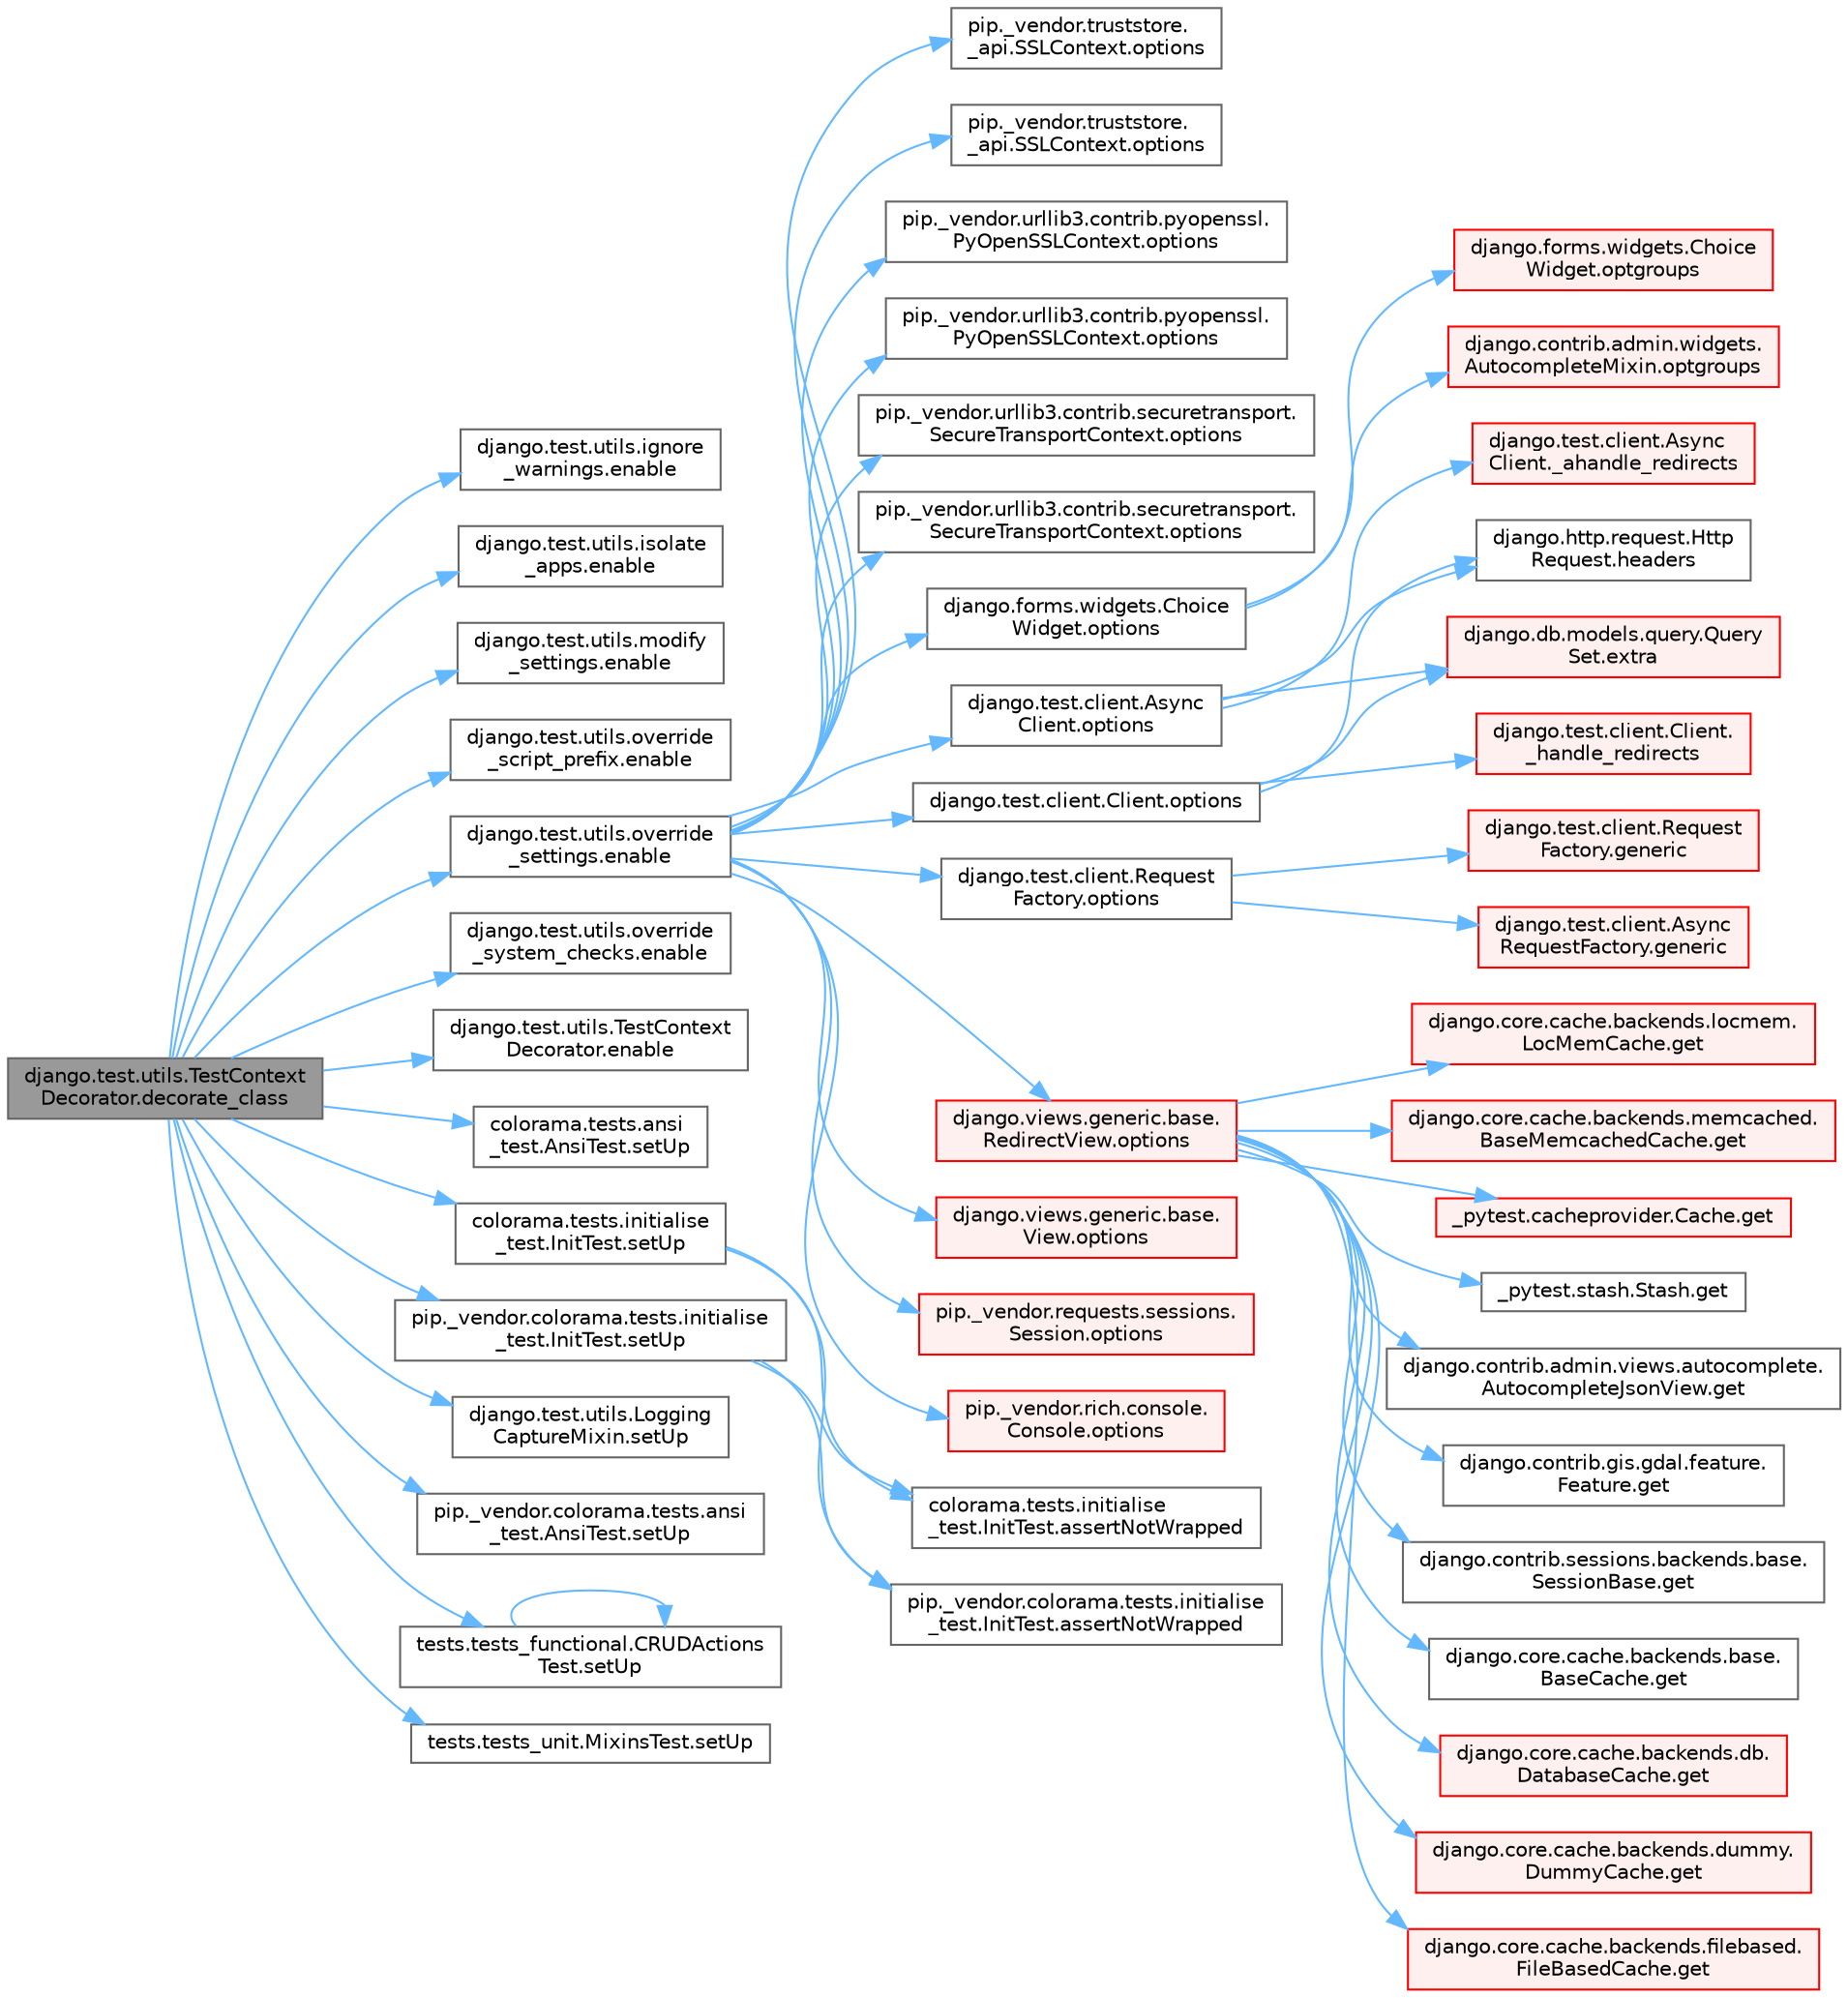 digraph "django.test.utils.TestContextDecorator.decorate_class"
{
 // LATEX_PDF_SIZE
  bgcolor="transparent";
  edge [fontname=Helvetica,fontsize=10,labelfontname=Helvetica,labelfontsize=10];
  node [fontname=Helvetica,fontsize=10,shape=box,height=0.2,width=0.4];
  rankdir="LR";
  Node1 [id="Node000001",label="django.test.utils.TestContext\lDecorator.decorate_class",height=0.2,width=0.4,color="gray40", fillcolor="grey60", style="filled", fontcolor="black",tooltip=" "];
  Node1 -> Node2 [id="edge1_Node000001_Node000002",color="steelblue1",style="solid",tooltip=" "];
  Node2 [id="Node000002",label="django.test.utils.ignore\l_warnings.enable",height=0.2,width=0.4,color="grey40", fillcolor="white", style="filled",URL="$classdjango_1_1test_1_1utils_1_1ignore__warnings.html#ac6b9cc6ef712234fee86ec98b33037cb",tooltip=" "];
  Node1 -> Node3 [id="edge2_Node000001_Node000003",color="steelblue1",style="solid",tooltip=" "];
  Node3 [id="Node000003",label="django.test.utils.isolate\l_apps.enable",height=0.2,width=0.4,color="grey40", fillcolor="white", style="filled",URL="$classdjango_1_1test_1_1utils_1_1isolate__apps.html#a639cc719c79f1994c4b4855a982a78df",tooltip=" "];
  Node1 -> Node4 [id="edge3_Node000001_Node000004",color="steelblue1",style="solid",tooltip=" "];
  Node4 [id="Node000004",label="django.test.utils.modify\l_settings.enable",height=0.2,width=0.4,color="grey40", fillcolor="white", style="filled",URL="$classdjango_1_1test_1_1utils_1_1modify__settings.html#af320542775095b26ebfc6f6c07d508eb",tooltip=" "];
  Node1 -> Node5 [id="edge4_Node000001_Node000005",color="steelblue1",style="solid",tooltip=" "];
  Node5 [id="Node000005",label="django.test.utils.override\l_script_prefix.enable",height=0.2,width=0.4,color="grey40", fillcolor="white", style="filled",URL="$classdjango_1_1test_1_1utils_1_1override__script__prefix.html#a30b156e66efc7202c80f627f17eba4b3",tooltip=" "];
  Node1 -> Node6 [id="edge5_Node000001_Node000006",color="steelblue1",style="solid",tooltip=" "];
  Node6 [id="Node000006",label="django.test.utils.override\l_settings.enable",height=0.2,width=0.4,color="grey40", fillcolor="white", style="filled",URL="$classdjango_1_1test_1_1utils_1_1override__settings.html#a5b31628f15a2dcfdc871288ea5ad1c75",tooltip=" "];
  Node6 -> Node7 [id="edge6_Node000006_Node000007",color="steelblue1",style="solid",tooltip=" "];
  Node7 [id="Node000007",label="django.forms.widgets.Choice\lWidget.options",height=0.2,width=0.4,color="grey40", fillcolor="white", style="filled",URL="$classdjango_1_1forms_1_1widgets_1_1_choice_widget.html#a8575b90386fc2027f38ea00133cef250",tooltip=" "];
  Node7 -> Node8 [id="edge7_Node000007_Node000008",color="steelblue1",style="solid",tooltip=" "];
  Node8 [id="Node000008",label="django.contrib.admin.widgets.\lAutocompleteMixin.optgroups",height=0.2,width=0.4,color="red", fillcolor="#FFF0F0", style="filled",URL="$classdjango_1_1contrib_1_1admin_1_1widgets_1_1_autocomplete_mixin.html#a638ff1cf500030285676b090c8eee8f9",tooltip=" "];
  Node7 -> Node1932 [id="edge8_Node000007_Node001932",color="steelblue1",style="solid",tooltip=" "];
  Node1932 [id="Node001932",label="django.forms.widgets.Choice\lWidget.optgroups",height=0.2,width=0.4,color="red", fillcolor="#FFF0F0", style="filled",URL="$classdjango_1_1forms_1_1widgets_1_1_choice_widget.html#af1d09b0d42de6f6f30d2f9d577cf2fb4",tooltip=" "];
  Node6 -> Node262 [id="edge9_Node000006_Node000262",color="steelblue1",style="solid",tooltip=" "];
  Node262 [id="Node000262",label="django.test.client.Async\lClient.options",height=0.2,width=0.4,color="grey40", fillcolor="white", style="filled",URL="$classdjango_1_1test_1_1client_1_1_async_client.html#a84509c6347cbc018e6335b924ec841a2",tooltip=" "];
  Node262 -> Node263 [id="edge10_Node000262_Node000263",color="steelblue1",style="solid",tooltip=" "];
  Node263 [id="Node000263",label="django.test.client.Async\lClient._ahandle_redirects",height=0.2,width=0.4,color="red", fillcolor="#FFF0F0", style="filled",URL="$classdjango_1_1test_1_1client_1_1_async_client.html#a8740fe0dc39e7fe74e515be78449ee76",tooltip=" "];
  Node262 -> Node1233 [id="edge11_Node000262_Node001233",color="steelblue1",style="solid",tooltip=" "];
  Node1233 [id="Node001233",label="django.db.models.query.Query\lSet.extra",height=0.2,width=0.4,color="red", fillcolor="#FFF0F0", style="filled",URL="$classdjango_1_1db_1_1models_1_1query_1_1_query_set.html#ae54983d1fa1ba41e84f20cea946cde79",tooltip=" "];
  Node262 -> Node371 [id="edge12_Node000262_Node000371",color="steelblue1",style="solid",tooltip=" "];
  Node371 [id="Node000371",label="django.http.request.Http\lRequest.headers",height=0.2,width=0.4,color="grey40", fillcolor="white", style="filled",URL="$classdjango_1_1http_1_1request_1_1_http_request.html#a757d86c06e163aa94180817723ce1b9c",tooltip=" "];
  Node6 -> Node1459 [id="edge13_Node000006_Node001459",color="steelblue1",style="solid",tooltip=" "];
  Node1459 [id="Node001459",label="django.test.client.Client.options",height=0.2,width=0.4,color="grey40", fillcolor="white", style="filled",URL="$classdjango_1_1test_1_1client_1_1_client.html#a839ea6375ca2184b3b60550938b6824c",tooltip=" "];
  Node1459 -> Node1460 [id="edge14_Node001459_Node001460",color="steelblue1",style="solid",tooltip=" "];
  Node1460 [id="Node001460",label="django.test.client.Client.\l_handle_redirects",height=0.2,width=0.4,color="red", fillcolor="#FFF0F0", style="filled",URL="$classdjango_1_1test_1_1client_1_1_client.html#a234b328f33c374ad181aa49c6515d469",tooltip=" "];
  Node1459 -> Node1233 [id="edge15_Node001459_Node001233",color="steelblue1",style="solid",tooltip=" "];
  Node1459 -> Node371 [id="edge16_Node001459_Node000371",color="steelblue1",style="solid",tooltip=" "];
  Node6 -> Node1461 [id="edge17_Node000006_Node001461",color="steelblue1",style="solid",tooltip=" "];
  Node1461 [id="Node001461",label="django.test.client.Request\lFactory.options",height=0.2,width=0.4,color="grey40", fillcolor="white", style="filled",URL="$classdjango_1_1test_1_1client_1_1_request_factory.html#a438a7e1be2437d680cd78d11dee77c54",tooltip=" "];
  Node1461 -> Node1462 [id="edge18_Node001461_Node001462",color="steelblue1",style="solid",tooltip=" "];
  Node1462 [id="Node001462",label="django.test.client.Async\lRequestFactory.generic",height=0.2,width=0.4,color="red", fillcolor="#FFF0F0", style="filled",URL="$classdjango_1_1test_1_1client_1_1_async_request_factory.html#a470d6888694e77c09bd7d8bf6d588233",tooltip=" "];
  Node1461 -> Node1464 [id="edge19_Node001461_Node001464",color="steelblue1",style="solid",tooltip=" "];
  Node1464 [id="Node001464",label="django.test.client.Request\lFactory.generic",height=0.2,width=0.4,color="red", fillcolor="#FFF0F0", style="filled",URL="$classdjango_1_1test_1_1client_1_1_request_factory.html#a24740fe264de91d8c4c1205c9172206d",tooltip=" "];
  Node6 -> Node1465 [id="edge20_Node000006_Node001465",color="steelblue1",style="solid",tooltip=" "];
  Node1465 [id="Node001465",label="django.views.generic.base.\lRedirectView.options",height=0.2,width=0.4,color="red", fillcolor="#FFF0F0", style="filled",URL="$classdjango_1_1views_1_1generic_1_1base_1_1_redirect_view.html#a444de156c79647344c987295c47a76e1",tooltip=" "];
  Node1465 -> Node266 [id="edge21_Node001465_Node000266",color="steelblue1",style="solid",tooltip=" "];
  Node266 [id="Node000266",label="_pytest.cacheprovider.Cache.get",height=0.2,width=0.4,color="red", fillcolor="#FFF0F0", style="filled",URL="$class__pytest_1_1cacheprovider_1_1_cache.html#a752b42a7c4034371bcd23244b1862148",tooltip=" "];
  Node1465 -> Node268 [id="edge22_Node001465_Node000268",color="steelblue1",style="solid",tooltip=" "];
  Node268 [id="Node000268",label="_pytest.stash.Stash.get",height=0.2,width=0.4,color="grey40", fillcolor="white", style="filled",URL="$class__pytest_1_1stash_1_1_stash.html#a7fec5e28d31d41b05838c98ac277c8c5",tooltip=" "];
  Node1465 -> Node269 [id="edge23_Node001465_Node000269",color="steelblue1",style="solid",tooltip=" "];
  Node269 [id="Node000269",label="django.contrib.admin.views.autocomplete.\lAutocompleteJsonView.get",height=0.2,width=0.4,color="grey40", fillcolor="white", style="filled",URL="$classdjango_1_1contrib_1_1admin_1_1views_1_1autocomplete_1_1_autocomplete_json_view.html#a34a861d7d91bddbce574ab88c184895e",tooltip=" "];
  Node1465 -> Node270 [id="edge24_Node001465_Node000270",color="steelblue1",style="solid",tooltip=" "];
  Node270 [id="Node000270",label="django.contrib.gis.gdal.feature.\lFeature.get",height=0.2,width=0.4,color="grey40", fillcolor="white", style="filled",URL="$classdjango_1_1contrib_1_1gis_1_1gdal_1_1feature_1_1_feature.html#a21986d93135566e82dd6f57de5e37038",tooltip=" "];
  Node1465 -> Node271 [id="edge25_Node001465_Node000271",color="steelblue1",style="solid",tooltip=" "];
  Node271 [id="Node000271",label="django.contrib.sessions.backends.base.\lSessionBase.get",height=0.2,width=0.4,color="grey40", fillcolor="white", style="filled",URL="$classdjango_1_1contrib_1_1sessions_1_1backends_1_1base_1_1_session_base.html#a7d41576dd78ee0cae19d35e409a0dac4",tooltip=" "];
  Node1465 -> Node272 [id="edge26_Node001465_Node000272",color="steelblue1",style="solid",tooltip=" "];
  Node272 [id="Node000272",label="django.core.cache.backends.base.\lBaseCache.get",height=0.2,width=0.4,color="grey40", fillcolor="white", style="filled",URL="$classdjango_1_1core_1_1cache_1_1backends_1_1base_1_1_base_cache.html#a670decaea5fb02f8e13f62c4a8d3b691",tooltip=" "];
  Node1465 -> Node273 [id="edge27_Node001465_Node000273",color="steelblue1",style="solid",tooltip=" "];
  Node273 [id="Node000273",label="django.core.cache.backends.db.\lDatabaseCache.get",height=0.2,width=0.4,color="red", fillcolor="#FFF0F0", style="filled",URL="$classdjango_1_1core_1_1cache_1_1backends_1_1db_1_1_database_cache.html#ab7c8bab4308c7ceac722a940914fedf1",tooltip=" "];
  Node1465 -> Node275 [id="edge28_Node001465_Node000275",color="steelblue1",style="solid",tooltip=" "];
  Node275 [id="Node000275",label="django.core.cache.backends.dummy.\lDummyCache.get",height=0.2,width=0.4,color="red", fillcolor="#FFF0F0", style="filled",URL="$classdjango_1_1core_1_1cache_1_1backends_1_1dummy_1_1_dummy_cache.html#a91db0f78eeef15ccb77c8c518e12de81",tooltip=" "];
  Node1465 -> Node1466 [id="edge29_Node001465_Node001466",color="steelblue1",style="solid",tooltip=" "];
  Node1466 [id="Node001466",label="django.core.cache.backends.filebased.\lFileBasedCache.get",height=0.2,width=0.4,color="red", fillcolor="#FFF0F0", style="filled",URL="$classdjango_1_1core_1_1cache_1_1backends_1_1filebased_1_1_file_based_cache.html#a81478fa25dd545d6e223f4e3d6760646",tooltip=" "];
  Node1465 -> Node1722 [id="edge30_Node001465_Node001722",color="steelblue1",style="solid",tooltip=" "];
  Node1722 [id="Node001722",label="django.core.cache.backends.locmem.\lLocMemCache.get",height=0.2,width=0.4,color="red", fillcolor="#FFF0F0", style="filled",URL="$classdjango_1_1core_1_1cache_1_1backends_1_1locmem_1_1_loc_mem_cache.html#aeb7aff9d132188d4b106f42045eaf803",tooltip=" "];
  Node1465 -> Node1724 [id="edge31_Node001465_Node001724",color="steelblue1",style="solid",tooltip=" "];
  Node1724 [id="Node001724",label="django.core.cache.backends.memcached.\lBaseMemcachedCache.get",height=0.2,width=0.4,color="red", fillcolor="#FFF0F0", style="filled",URL="$classdjango_1_1core_1_1cache_1_1backends_1_1memcached_1_1_base_memcached_cache.html#ad5e6be20ce407cf4548603d3b413c56e",tooltip=" "];
  Node6 -> Node1653 [id="edge32_Node000006_Node001653",color="steelblue1",style="solid",tooltip=" "];
  Node1653 [id="Node001653",label="django.views.generic.base.\lView.options",height=0.2,width=0.4,color="red", fillcolor="#FFF0F0", style="filled",URL="$classdjango_1_1views_1_1generic_1_1base_1_1_view.html#a4d1dc440a5bae11bd7859d20ca9948e1",tooltip=" "];
  Node6 -> Node1656 [id="edge33_Node000006_Node001656",color="steelblue1",style="solid",tooltip=" "];
  Node1656 [id="Node001656",label="pip._vendor.requests.sessions.\lSession.options",height=0.2,width=0.4,color="red", fillcolor="#FFF0F0", style="filled",URL="$classpip_1_1__vendor_1_1requests_1_1sessions_1_1_session.html#a210270880f90521b3b3014748ecd87e9",tooltip=" "];
  Node6 -> Node1657 [id="edge34_Node000006_Node001657",color="steelblue1",style="solid",tooltip=" "];
  Node1657 [id="Node001657",label="pip._vendor.rich.console.\lConsole.options",height=0.2,width=0.4,color="red", fillcolor="#FFF0F0", style="filled",URL="$classpip_1_1__vendor_1_1rich_1_1console_1_1_console.html#a41c8efe30ea45a9a4a3f8c34c688fe00",tooltip=" "];
  Node6 -> Node1694 [id="edge35_Node000006_Node001694",color="steelblue1",style="solid",tooltip=" "];
  Node1694 [id="Node001694",label="pip._vendor.truststore.\l_api.SSLContext.options",height=0.2,width=0.4,color="grey40", fillcolor="white", style="filled",URL="$classpip_1_1__vendor_1_1truststore_1_1__api_1_1_s_s_l_context.html#a6755b8a82c0de77273744b73a826678d",tooltip=" "];
  Node6 -> Node1695 [id="edge36_Node000006_Node001695",color="steelblue1",style="solid",tooltip=" "];
  Node1695 [id="Node001695",label="pip._vendor.truststore.\l_api.SSLContext.options",height=0.2,width=0.4,color="grey40", fillcolor="white", style="filled",URL="$classpip_1_1__vendor_1_1truststore_1_1__api_1_1_s_s_l_context.html#a90bd5b81f087b6628b2f681ce6cffcd6",tooltip=" "];
  Node6 -> Node1696 [id="edge37_Node000006_Node001696",color="steelblue1",style="solid",tooltip=" "];
  Node1696 [id="Node001696",label="pip._vendor.urllib3.contrib.pyopenssl.\lPyOpenSSLContext.options",height=0.2,width=0.4,color="grey40", fillcolor="white", style="filled",URL="$classpip_1_1__vendor_1_1urllib3_1_1contrib_1_1pyopenssl_1_1_py_open_s_s_l_context.html#a3f539cc9d4b91d2fb90d7f8aef3810c1",tooltip=" "];
  Node6 -> Node1697 [id="edge38_Node000006_Node001697",color="steelblue1",style="solid",tooltip=" "];
  Node1697 [id="Node001697",label="pip._vendor.urllib3.contrib.pyopenssl.\lPyOpenSSLContext.options",height=0.2,width=0.4,color="grey40", fillcolor="white", style="filled",URL="$classpip_1_1__vendor_1_1urllib3_1_1contrib_1_1pyopenssl_1_1_py_open_s_s_l_context.html#a8475fc4f3e83d92654b066a9422908dc",tooltip=" "];
  Node6 -> Node1698 [id="edge39_Node000006_Node001698",color="steelblue1",style="solid",tooltip=" "];
  Node1698 [id="Node001698",label="pip._vendor.urllib3.contrib.securetransport.\lSecureTransportContext.options",height=0.2,width=0.4,color="grey40", fillcolor="white", style="filled",URL="$classpip_1_1__vendor_1_1urllib3_1_1contrib_1_1securetransport_1_1_secure_transport_context.html#ae19920941647ed0b43e0ed7d96e12457",tooltip=" "];
  Node6 -> Node1699 [id="edge40_Node000006_Node001699",color="steelblue1",style="solid",tooltip=" "];
  Node1699 [id="Node001699",label="pip._vendor.urllib3.contrib.securetransport.\lSecureTransportContext.options",height=0.2,width=0.4,color="grey40", fillcolor="white", style="filled",URL="$classpip_1_1__vendor_1_1urllib3_1_1contrib_1_1securetransport_1_1_secure_transport_context.html#acf6c1ec11ca09e30c9c70d7dc26afacd",tooltip=" "];
  Node1 -> Node4531 [id="edge41_Node000001_Node004531",color="steelblue1",style="solid",tooltip=" "];
  Node4531 [id="Node004531",label="django.test.utils.override\l_system_checks.enable",height=0.2,width=0.4,color="grey40", fillcolor="white", style="filled",URL="$classdjango_1_1test_1_1utils_1_1override__system__checks.html#a5a4c8cc23ec5c207142c6171d1760c4a",tooltip=" "];
  Node1 -> Node4532 [id="edge42_Node000001_Node004532",color="steelblue1",style="solid",tooltip=" "];
  Node4532 [id="Node004532",label="django.test.utils.TestContext\lDecorator.enable",height=0.2,width=0.4,color="grey40", fillcolor="white", style="filled",URL="$classdjango_1_1test_1_1utils_1_1_test_context_decorator.html#aad9e1522d2a61288ef943008df3c8e6b",tooltip=" "];
  Node1 -> Node4533 [id="edge43_Node000001_Node004533",color="steelblue1",style="solid",tooltip=" "];
  Node4533 [id="Node004533",label="colorama.tests.ansi\l_test.AnsiTest.setUp",height=0.2,width=0.4,color="grey40", fillcolor="white", style="filled",URL="$classcolorama_1_1tests_1_1ansi__test_1_1_ansi_test.html#a7b4931e149bbba5bf245cdc64983c703",tooltip=" "];
  Node1 -> Node4534 [id="edge44_Node000001_Node004534",color="steelblue1",style="solid",tooltip=" "];
  Node4534 [id="Node004534",label="colorama.tests.initialise\l_test.InitTest.setUp",height=0.2,width=0.4,color="grey40", fillcolor="white", style="filled",URL="$classcolorama_1_1tests_1_1initialise__test_1_1_init_test.html#a8504174ea7ecfbc852dc1e7bd7ee029c",tooltip=" "];
  Node4534 -> Node4535 [id="edge45_Node004534_Node004535",color="steelblue1",style="solid",tooltip=" "];
  Node4535 [id="Node004535",label="colorama.tests.initialise\l_test.InitTest.assertNotWrapped",height=0.2,width=0.4,color="grey40", fillcolor="white", style="filled",URL="$classcolorama_1_1tests_1_1initialise__test_1_1_init_test.html#a4d924871e987a236570c97b376c61bf9",tooltip=" "];
  Node4534 -> Node4536 [id="edge46_Node004534_Node004536",color="steelblue1",style="solid",tooltip=" "];
  Node4536 [id="Node004536",label="pip._vendor.colorama.tests.initialise\l_test.InitTest.assertNotWrapped",height=0.2,width=0.4,color="grey40", fillcolor="white", style="filled",URL="$classpip_1_1__vendor_1_1colorama_1_1tests_1_1initialise__test_1_1_init_test.html#ac9829bc4b86a56a201b28eff466ebe7a",tooltip=" "];
  Node1 -> Node4537 [id="edge47_Node000001_Node004537",color="steelblue1",style="solid",tooltip=" "];
  Node4537 [id="Node004537",label="django.test.utils.Logging\lCaptureMixin.setUp",height=0.2,width=0.4,color="grey40", fillcolor="white", style="filled",URL="$classdjango_1_1test_1_1utils_1_1_logging_capture_mixin.html#a18aa0415b3ae88316b3402e21b8680d4",tooltip=" "];
  Node1 -> Node4538 [id="edge48_Node000001_Node004538",color="steelblue1",style="solid",tooltip=" "];
  Node4538 [id="Node004538",label="pip._vendor.colorama.tests.ansi\l_test.AnsiTest.setUp",height=0.2,width=0.4,color="grey40", fillcolor="white", style="filled",URL="$classpip_1_1__vendor_1_1colorama_1_1tests_1_1ansi__test_1_1_ansi_test.html#a3534c37ed2c8b2294419b2cd74bda4df",tooltip=" "];
  Node1 -> Node4539 [id="edge49_Node000001_Node004539",color="steelblue1",style="solid",tooltip=" "];
  Node4539 [id="Node004539",label="pip._vendor.colorama.tests.initialise\l_test.InitTest.setUp",height=0.2,width=0.4,color="grey40", fillcolor="white", style="filled",URL="$classpip_1_1__vendor_1_1colorama_1_1tests_1_1initialise__test_1_1_init_test.html#aa87b02b81df62aa9524e0cdaca08ae6c",tooltip=" "];
  Node4539 -> Node4535 [id="edge50_Node004539_Node004535",color="steelblue1",style="solid",tooltip=" "];
  Node4539 -> Node4536 [id="edge51_Node004539_Node004536",color="steelblue1",style="solid",tooltip=" "];
  Node1 -> Node4540 [id="edge52_Node000001_Node004540",color="steelblue1",style="solid",tooltip=" "];
  Node4540 [id="Node004540",label="tests.tests_functional.CRUDActions\lTest.setUp",height=0.2,width=0.4,color="grey40", fillcolor="white", style="filled",URL="$classtests_1_1tests__functional_1_1_c_r_u_d_actions_test.html#af24fa2575496ed9ab9eaaea362b632ab",tooltip=" "];
  Node4540 -> Node4540 [id="edge53_Node004540_Node004540",color="steelblue1",style="solid",tooltip=" "];
  Node1 -> Node4541 [id="edge54_Node000001_Node004541",color="steelblue1",style="solid",tooltip=" "];
  Node4541 [id="Node004541",label="tests.tests_unit.MixinsTest.setUp",height=0.2,width=0.4,color="grey40", fillcolor="white", style="filled",URL="$classtests_1_1tests__unit_1_1_mixins_test.html#a47555037a11682e493d4310ff8d1190b",tooltip=" "];
}
